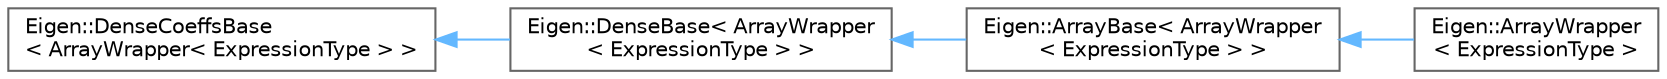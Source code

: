 digraph "类继承关系图"
{
 // LATEX_PDF_SIZE
  bgcolor="transparent";
  edge [fontname=Helvetica,fontsize=10,labelfontname=Helvetica,labelfontsize=10];
  node [fontname=Helvetica,fontsize=10,shape=box,height=0.2,width=0.4];
  rankdir="LR";
  Node0 [id="Node000000",label="Eigen::DenseCoeffsBase\l\< ArrayWrapper\< ExpressionType \> \>",height=0.2,width=0.4,color="grey40", fillcolor="white", style="filled",URL="$class_eigen_1_1_dense_coeffs_base.html",tooltip=" "];
  Node0 -> Node1 [id="edge3766_Node000000_Node000001",dir="back",color="steelblue1",style="solid",tooltip=" "];
  Node1 [id="Node000001",label="Eigen::DenseBase\< ArrayWrapper\l\< ExpressionType \> \>",height=0.2,width=0.4,color="grey40", fillcolor="white", style="filled",URL="$class_eigen_1_1_dense_base.html",tooltip=" "];
  Node1 -> Node2 [id="edge3767_Node000001_Node000002",dir="back",color="steelblue1",style="solid",tooltip=" "];
  Node2 [id="Node000002",label="Eigen::ArrayBase\< ArrayWrapper\l\< ExpressionType \> \>",height=0.2,width=0.4,color="grey40", fillcolor="white", style="filled",URL="$class_eigen_1_1_array_base.html",tooltip=" "];
  Node2 -> Node3 [id="edge3768_Node000002_Node000003",dir="back",color="steelblue1",style="solid",tooltip=" "];
  Node3 [id="Node000003",label="Eigen::ArrayWrapper\l\< ExpressionType \>",height=0.2,width=0.4,color="grey40", fillcolor="white", style="filled",URL="$class_eigen_1_1_array_wrapper.html",tooltip="Expression of a mathematical vector or matrix as an array object"];
}
